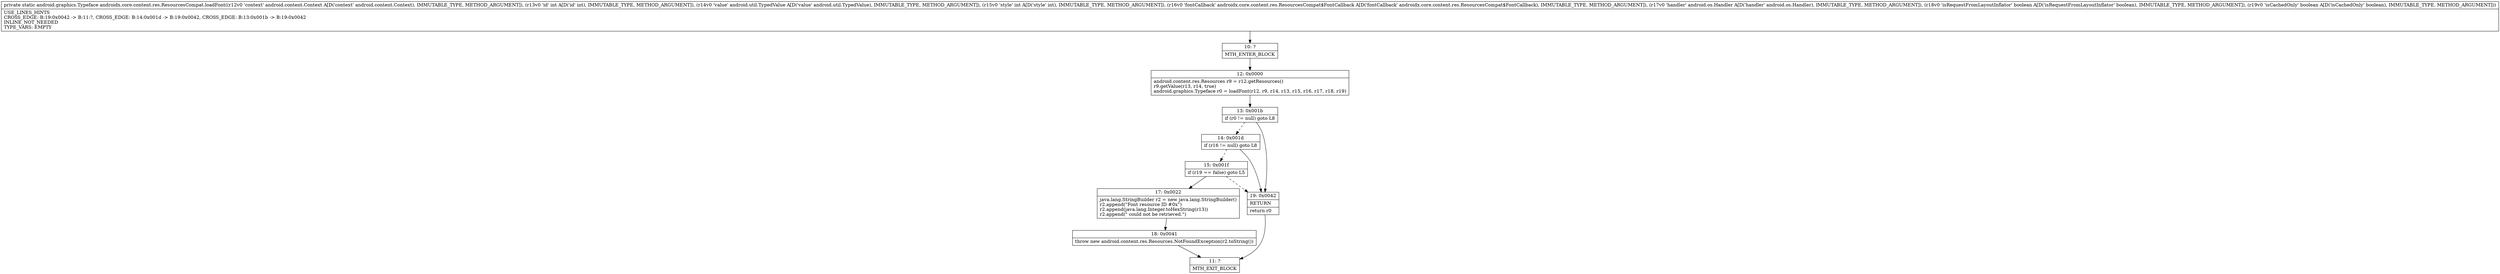digraph "CFG forandroidx.core.content.res.ResourcesCompat.loadFont(Landroid\/content\/Context;ILandroid\/util\/TypedValue;ILandroidx\/core\/content\/res\/ResourcesCompat$FontCallback;Landroid\/os\/Handler;ZZ)Landroid\/graphics\/Typeface;" {
Node_10 [shape=record,label="{10\:\ ?|MTH_ENTER_BLOCK\l}"];
Node_12 [shape=record,label="{12\:\ 0x0000|android.content.res.Resources r9 = r12.getResources()\lr9.getValue(r13, r14, true)\landroid.graphics.Typeface r0 = loadFont(r12, r9, r14, r13, r15, r16, r17, r18, r19)\l}"];
Node_13 [shape=record,label="{13\:\ 0x001b|if (r0 != null) goto L8\l}"];
Node_14 [shape=record,label="{14\:\ 0x001d|if (r16 != null) goto L8\l}"];
Node_15 [shape=record,label="{15\:\ 0x001f|if (r19 == false) goto L5\l}"];
Node_17 [shape=record,label="{17\:\ 0x0022|java.lang.StringBuilder r2 = new java.lang.StringBuilder()\lr2.append(\"Font resource ID #0x\")\lr2.append(java.lang.Integer.toHexString(r13))\lr2.append(\" could not be retrieved.\")\l}"];
Node_18 [shape=record,label="{18\:\ 0x0041|throw new android.content.res.Resources.NotFoundException(r2.toString())\l}"];
Node_11 [shape=record,label="{11\:\ ?|MTH_EXIT_BLOCK\l}"];
Node_19 [shape=record,label="{19\:\ 0x0042|RETURN\l|return r0\l}"];
MethodNode[shape=record,label="{private static android.graphics.Typeface androidx.core.content.res.ResourcesCompat.loadFont((r12v0 'context' android.content.Context A[D('context' android.content.Context), IMMUTABLE_TYPE, METHOD_ARGUMENT]), (r13v0 'id' int A[D('id' int), IMMUTABLE_TYPE, METHOD_ARGUMENT]), (r14v0 'value' android.util.TypedValue A[D('value' android.util.TypedValue), IMMUTABLE_TYPE, METHOD_ARGUMENT]), (r15v0 'style' int A[D('style' int), IMMUTABLE_TYPE, METHOD_ARGUMENT]), (r16v0 'fontCallback' androidx.core.content.res.ResourcesCompat$FontCallback A[D('fontCallback' androidx.core.content.res.ResourcesCompat$FontCallback), IMMUTABLE_TYPE, METHOD_ARGUMENT]), (r17v0 'handler' android.os.Handler A[D('handler' android.os.Handler), IMMUTABLE_TYPE, METHOD_ARGUMENT]), (r18v0 'isRequestFromLayoutInflator' boolean A[D('isRequestFromLayoutInflator' boolean), IMMUTABLE_TYPE, METHOD_ARGUMENT]), (r19v0 'isCachedOnly' boolean A[D('isCachedOnly' boolean), IMMUTABLE_TYPE, METHOD_ARGUMENT]))  | USE_LINES_HINTS\lCROSS_EDGE: B:19:0x0042 \-\> B:11:?, CROSS_EDGE: B:14:0x001d \-\> B:19:0x0042, CROSS_EDGE: B:13:0x001b \-\> B:19:0x0042\lINLINE_NOT_NEEDED\lTYPE_VARS: EMPTY\l}"];
MethodNode -> Node_10;Node_10 -> Node_12;
Node_12 -> Node_13;
Node_13 -> Node_14[style=dashed];
Node_13 -> Node_19;
Node_14 -> Node_15[style=dashed];
Node_14 -> Node_19;
Node_15 -> Node_17;
Node_15 -> Node_19[style=dashed];
Node_17 -> Node_18;
Node_18 -> Node_11;
Node_19 -> Node_11;
}

